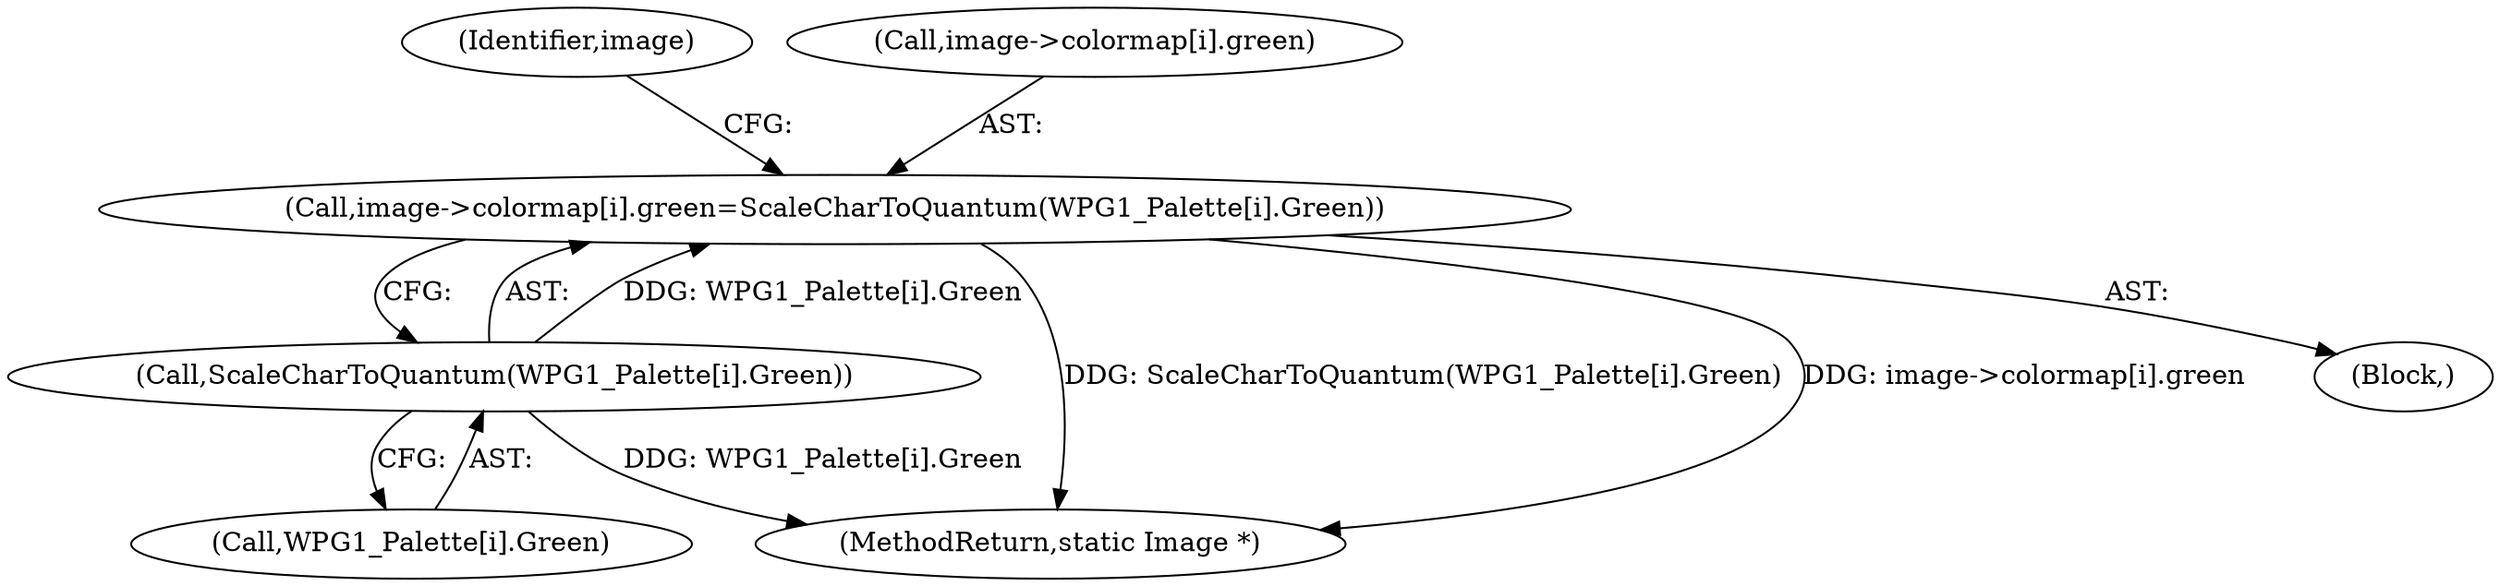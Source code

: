 digraph "0_ImageMagick_e04cf3e9524f50ca336253513d977224e083b816@array" {
"1000902" [label="(Call,image->colormap[i].green=ScaleCharToQuantum(WPG1_Palette[i].Green))"];
"1000910" [label="(Call,ScaleCharToQuantum(WPG1_Palette[i].Green))"];
"1000920" [label="(Identifier,image)"];
"1000911" [label="(Call,WPG1_Palette[i].Green)"];
"1000903" [label="(Call,image->colormap[i].green)"];
"1000910" [label="(Call,ScaleCharToQuantum(WPG1_Palette[i].Green))"];
"1001965" [label="(MethodReturn,static Image *)"];
"1000902" [label="(Call,image->colormap[i].green=ScaleCharToQuantum(WPG1_Palette[i].Green))"];
"1000887" [label="(Block,)"];
"1000902" -> "1000887"  [label="AST: "];
"1000902" -> "1000910"  [label="CFG: "];
"1000903" -> "1000902"  [label="AST: "];
"1000910" -> "1000902"  [label="AST: "];
"1000920" -> "1000902"  [label="CFG: "];
"1000902" -> "1001965"  [label="DDG: ScaleCharToQuantum(WPG1_Palette[i].Green)"];
"1000902" -> "1001965"  [label="DDG: image->colormap[i].green"];
"1000910" -> "1000902"  [label="DDG: WPG1_Palette[i].Green"];
"1000910" -> "1000911"  [label="CFG: "];
"1000911" -> "1000910"  [label="AST: "];
"1000910" -> "1001965"  [label="DDG: WPG1_Palette[i].Green"];
}
